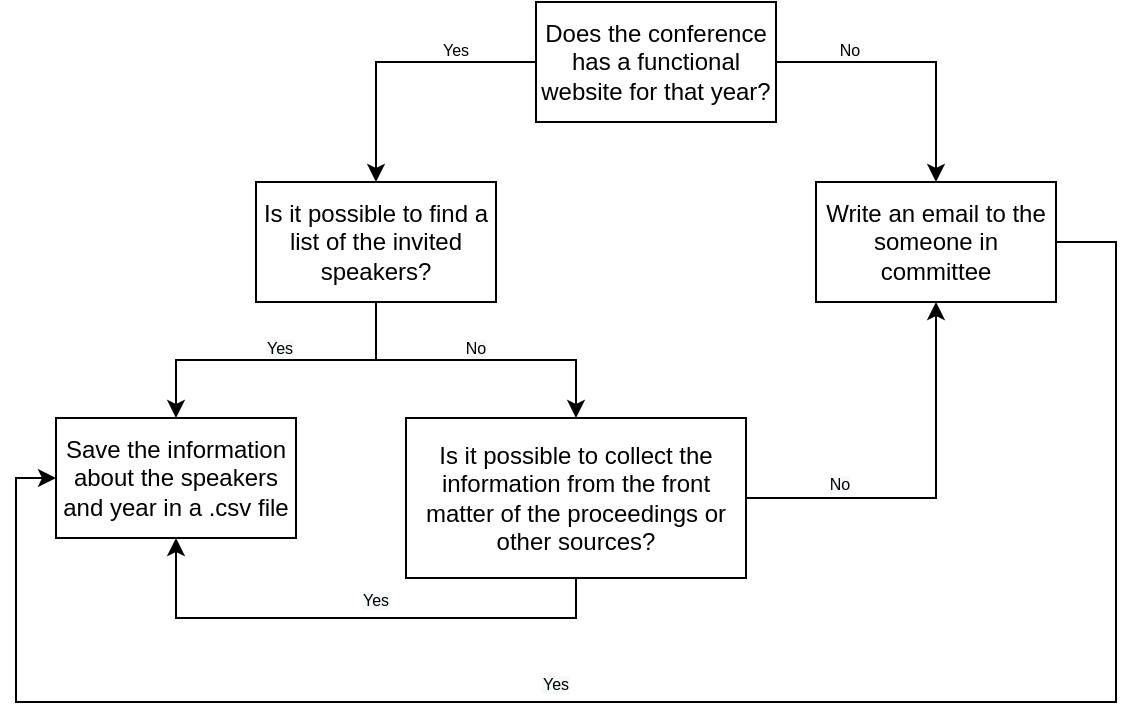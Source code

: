 <mxfile version="20.8.23" type="github">
  <diagram id="C5RBs43oDa-KdzZeNtuy" name="Page-1">
    <mxGraphModel dx="1434" dy="764" grid="1" gridSize="10" guides="1" tooltips="1" connect="1" arrows="1" fold="1" page="1" pageScale="1" pageWidth="827" pageHeight="1169" math="0" shadow="0">
      <root>
        <mxCell id="WIyWlLk6GJQsqaUBKTNV-0" />
        <mxCell id="WIyWlLk6GJQsqaUBKTNV-1" parent="WIyWlLk6GJQsqaUBKTNV-0" />
        <mxCell id="OwJwtx9q1fNAAsH3XogG-12" value="" style="edgeStyle=orthogonalEdgeStyle;rounded=0;sketch=0;orthogonalLoop=1;jettySize=auto;html=1;labelBorderColor=none;" parent="WIyWlLk6GJQsqaUBKTNV-1" source="OwJwtx9q1fNAAsH3XogG-4" target="OwJwtx9q1fNAAsH3XogG-11" edge="1">
          <mxGeometry relative="1" as="geometry" />
        </mxCell>
        <mxCell id="OwJwtx9q1fNAAsH3XogG-15" value="" style="edgeStyle=orthogonalEdgeStyle;rounded=0;sketch=0;orthogonalLoop=1;jettySize=auto;html=1;labelBorderColor=none;" parent="WIyWlLk6GJQsqaUBKTNV-1" source="OwJwtx9q1fNAAsH3XogG-4" target="OwJwtx9q1fNAAsH3XogG-14" edge="1">
          <mxGeometry relative="1" as="geometry" />
        </mxCell>
        <mxCell id="OwJwtx9q1fNAAsH3XogG-4" value="&lt;span&gt;Is it possible to find a list of the invited speakers?&lt;/span&gt;" style="rounded=0;whiteSpace=wrap;html=1;" parent="WIyWlLk6GJQsqaUBKTNV-1" vertex="1">
          <mxGeometry x="160" y="160" width="120" height="60" as="geometry" />
        </mxCell>
        <mxCell id="OwJwtx9q1fNAAsH3XogG-9" style="edgeStyle=orthogonalEdgeStyle;rounded=0;sketch=0;orthogonalLoop=1;jettySize=auto;html=1;entryX=0.5;entryY=0;entryDx=0;entryDy=0;labelBorderColor=none;" parent="WIyWlLk6GJQsqaUBKTNV-1" source="OwJwtx9q1fNAAsH3XogG-6" target="OwJwtx9q1fNAAsH3XogG-7" edge="1">
          <mxGeometry relative="1" as="geometry" />
        </mxCell>
        <mxCell id="OwJwtx9q1fNAAsH3XogG-24" style="edgeStyle=orthogonalEdgeStyle;rounded=0;sketch=0;orthogonalLoop=1;jettySize=auto;html=1;entryX=0.5;entryY=0;entryDx=0;entryDy=0;labelBorderColor=none;fontSize=8;" parent="WIyWlLk6GJQsqaUBKTNV-1" source="OwJwtx9q1fNAAsH3XogG-6" target="OwJwtx9q1fNAAsH3XogG-4" edge="1">
          <mxGeometry relative="1" as="geometry" />
        </mxCell>
        <mxCell id="OwJwtx9q1fNAAsH3XogG-6" value="&lt;span&gt;Does the conference has a functional website for that year?&lt;/span&gt;" style="rounded=0;whiteSpace=wrap;html=1;" parent="WIyWlLk6GJQsqaUBKTNV-1" vertex="1">
          <mxGeometry x="300" y="70" width="120" height="60" as="geometry" />
        </mxCell>
        <mxCell id="tWJyT4vsedv8jST5tckC-0" style="edgeStyle=orthogonalEdgeStyle;rounded=0;orthogonalLoop=1;jettySize=auto;html=1;entryX=0;entryY=0.5;entryDx=0;entryDy=0;" edge="1" parent="WIyWlLk6GJQsqaUBKTNV-1" source="OwJwtx9q1fNAAsH3XogG-7" target="OwJwtx9q1fNAAsH3XogG-11">
          <mxGeometry relative="1" as="geometry">
            <Array as="points">
              <mxPoint x="590" y="190" />
              <mxPoint x="590" y="420" />
              <mxPoint x="40" y="420" />
              <mxPoint x="40" y="308" />
            </Array>
          </mxGeometry>
        </mxCell>
        <mxCell id="OwJwtx9q1fNAAsH3XogG-7" value="Write an email to the someone in committee" style="rounded=0;whiteSpace=wrap;html=1;" parent="WIyWlLk6GJQsqaUBKTNV-1" vertex="1">
          <mxGeometry x="440" y="160" width="120" height="60" as="geometry" />
        </mxCell>
        <mxCell id="OwJwtx9q1fNAAsH3XogG-11" value="Save the information about the speakers and year in a .csv file" style="rounded=0;whiteSpace=wrap;html=1;" parent="WIyWlLk6GJQsqaUBKTNV-1" vertex="1">
          <mxGeometry x="60" y="278" width="120" height="60" as="geometry" />
        </mxCell>
        <mxCell id="OwJwtx9q1fNAAsH3XogG-17" style="edgeStyle=orthogonalEdgeStyle;rounded=0;sketch=0;orthogonalLoop=1;jettySize=auto;html=1;entryX=0.5;entryY=1;entryDx=0;entryDy=0;labelBorderColor=none;" parent="WIyWlLk6GJQsqaUBKTNV-1" source="OwJwtx9q1fNAAsH3XogG-14" target="OwJwtx9q1fNAAsH3XogG-7" edge="1">
          <mxGeometry relative="1" as="geometry" />
        </mxCell>
        <mxCell id="OwJwtx9q1fNAAsH3XogG-22" style="edgeStyle=orthogonalEdgeStyle;rounded=0;sketch=0;orthogonalLoop=1;jettySize=auto;html=1;exitX=0.5;exitY=1;exitDx=0;exitDy=0;entryX=0.5;entryY=1;entryDx=0;entryDy=0;labelBorderColor=none;fontSize=8;" parent="WIyWlLk6GJQsqaUBKTNV-1" source="OwJwtx9q1fNAAsH3XogG-14" target="OwJwtx9q1fNAAsH3XogG-11" edge="1">
          <mxGeometry relative="1" as="geometry" />
        </mxCell>
        <mxCell id="OwJwtx9q1fNAAsH3XogG-14" value="&lt;span&gt;Is it possible to collect the information from the front matter of the proceedings or other sources?&lt;/span&gt;" style="rounded=0;whiteSpace=wrap;html=1;" parent="WIyWlLk6GJQsqaUBKTNV-1" vertex="1">
          <mxGeometry x="235" y="278" width="170" height="80" as="geometry" />
        </mxCell>
        <mxCell id="OwJwtx9q1fNAAsH3XogG-18" value="&lt;font style=&quot;font-size: 8px&quot;&gt;Yes&lt;/font&gt;" style="text;html=1;strokeColor=none;fillColor=none;align=center;verticalAlign=middle;whiteSpace=wrap;rounded=0;" parent="WIyWlLk6GJQsqaUBKTNV-1" vertex="1">
          <mxGeometry x="235" y="83" width="50" height="20" as="geometry" />
        </mxCell>
        <mxCell id="OwJwtx9q1fNAAsH3XogG-21" value="&lt;span style=&quot;color: rgb(0, 0, 0); font-family: helvetica; font-size: 8px; font-style: normal; font-weight: 400; letter-spacing: normal; text-indent: 0px; text-transform: none; word-spacing: 0px; background-color: rgb(248, 249, 250); display: inline; float: none;&quot;&gt;Yes&lt;/span&gt;" style="text;whiteSpace=wrap;html=1;fontSize=8;align=center;" parent="WIyWlLk6GJQsqaUBKTNV-1" vertex="1">
          <mxGeometry x="152" y="232" width="40" height="30" as="geometry" />
        </mxCell>
        <mxCell id="OwJwtx9q1fNAAsH3XogG-25" value="&lt;span style=&quot;color: rgb(0, 0, 0); font-family: helvetica; font-size: 8px; font-style: normal; font-weight: 400; letter-spacing: normal; text-indent: 0px; text-transform: none; word-spacing: 0px; background-color: rgb(248, 249, 250); display: inline; float: none;&quot;&gt;Yes&lt;/span&gt;" style="text;whiteSpace=wrap;html=1;fontSize=8;align=center;" parent="WIyWlLk6GJQsqaUBKTNV-1" vertex="1">
          <mxGeometry x="200" y="358" width="40" height="30" as="geometry" />
        </mxCell>
        <mxCell id="OwJwtx9q1fNAAsH3XogG-26" value="&lt;span style=&quot;color: rgb(0 , 0 , 0) ; font-family: &amp;#34;helvetica&amp;#34; ; font-size: 8px ; font-style: normal ; font-weight: 400 ; letter-spacing: normal ; text-indent: 0px ; text-transform: none ; word-spacing: 0px ; background-color: rgb(248 , 249 , 250) ; display: inline ; float: none&quot;&gt;No&lt;/span&gt;" style="text;whiteSpace=wrap;html=1;fontSize=8;align=center;" parent="WIyWlLk6GJQsqaUBKTNV-1" vertex="1">
          <mxGeometry x="250" y="232" width="40" height="30" as="geometry" />
        </mxCell>
        <mxCell id="OwJwtx9q1fNAAsH3XogG-27" value="&lt;span style=&quot;color: rgb(0 , 0 , 0) ; font-family: &amp;#34;helvetica&amp;#34; ; font-size: 8px ; font-style: normal ; font-weight: 400 ; letter-spacing: normal ; text-indent: 0px ; text-transform: none ; word-spacing: 0px ; background-color: rgb(248 , 249 , 250) ; display: inline ; float: none&quot;&gt;No&lt;br&gt;&lt;/span&gt;" style="text;whiteSpace=wrap;html=1;fontSize=8;align=center;" parent="WIyWlLk6GJQsqaUBKTNV-1" vertex="1">
          <mxGeometry x="437" y="83" width="40" height="30" as="geometry" />
        </mxCell>
        <mxCell id="OwJwtx9q1fNAAsH3XogG-28" value="&lt;span style=&quot;color: rgb(0 , 0 , 0) ; font-family: &amp;#34;helvetica&amp;#34; ; font-size: 8px ; font-style: normal ; font-weight: 400 ; letter-spacing: normal ; text-indent: 0px ; text-transform: none ; word-spacing: 0px ; background-color: rgb(248 , 249 , 250) ; display: inline ; float: none&quot;&gt;No&lt;br&gt;&lt;/span&gt;" style="text;whiteSpace=wrap;html=1;fontSize=8;align=center;" parent="WIyWlLk6GJQsqaUBKTNV-1" vertex="1">
          <mxGeometry x="432" y="300" width="40" height="30" as="geometry" />
        </mxCell>
        <mxCell id="tWJyT4vsedv8jST5tckC-1" value="&lt;span style=&quot;color: rgb(0, 0, 0); font-family: helvetica; font-size: 8px; font-style: normal; font-weight: 400; letter-spacing: normal; text-indent: 0px; text-transform: none; word-spacing: 0px; background-color: rgb(248, 249, 250); display: inline; float: none;&quot;&gt;Yes&lt;/span&gt;" style="text;whiteSpace=wrap;html=1;fontSize=8;align=center;" vertex="1" parent="WIyWlLk6GJQsqaUBKTNV-1">
          <mxGeometry x="290" y="400" width="40" height="30" as="geometry" />
        </mxCell>
      </root>
    </mxGraphModel>
  </diagram>
</mxfile>
